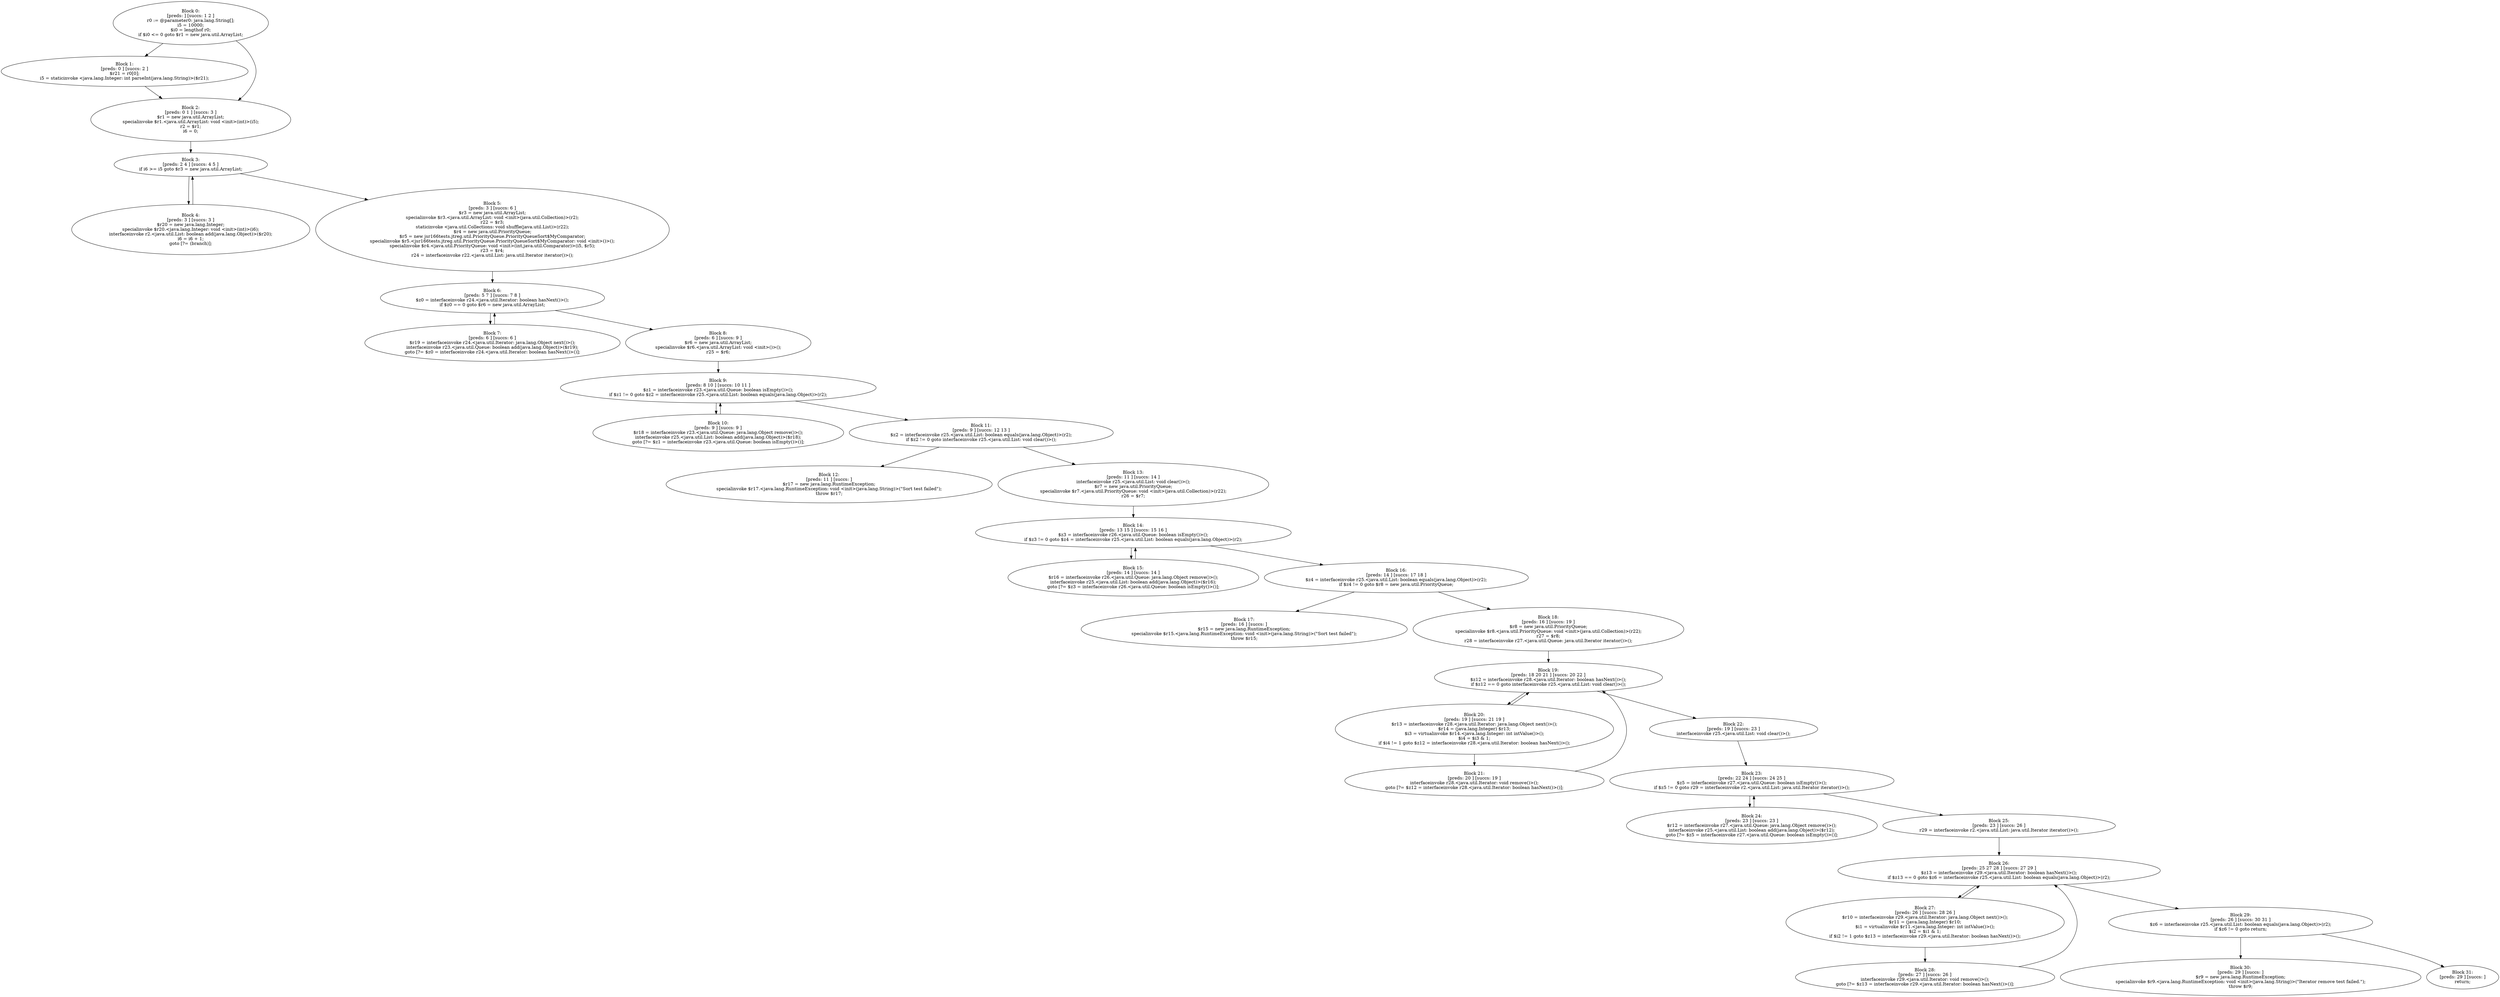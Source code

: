 digraph "unitGraph" {
    "Block 0:
[preds: ] [succs: 1 2 ]
r0 := @parameter0: java.lang.String[];
i5 = 10000;
$i0 = lengthof r0;
if $i0 <= 0 goto $r1 = new java.util.ArrayList;
"
    "Block 1:
[preds: 0 ] [succs: 2 ]
$r21 = r0[0];
i5 = staticinvoke <java.lang.Integer: int parseInt(java.lang.String)>($r21);
"
    "Block 2:
[preds: 0 1 ] [succs: 3 ]
$r1 = new java.util.ArrayList;
specialinvoke $r1.<java.util.ArrayList: void <init>(int)>(i5);
r2 = $r1;
i6 = 0;
"
    "Block 3:
[preds: 2 4 ] [succs: 4 5 ]
if i6 >= i5 goto $r3 = new java.util.ArrayList;
"
    "Block 4:
[preds: 3 ] [succs: 3 ]
$r20 = new java.lang.Integer;
specialinvoke $r20.<java.lang.Integer: void <init>(int)>(i6);
interfaceinvoke r2.<java.util.List: boolean add(java.lang.Object)>($r20);
i6 = i6 + 1;
goto [?= (branch)];
"
    "Block 5:
[preds: 3 ] [succs: 6 ]
$r3 = new java.util.ArrayList;
specialinvoke $r3.<java.util.ArrayList: void <init>(java.util.Collection)>(r2);
r22 = $r3;
staticinvoke <java.util.Collections: void shuffle(java.util.List)>(r22);
$r4 = new java.util.PriorityQueue;
$r5 = new jsr166tests.jtreg.util.PriorityQueue.PriorityQueueSort$MyComparator;
specialinvoke $r5.<jsr166tests.jtreg.util.PriorityQueue.PriorityQueueSort$MyComparator: void <init>()>();
specialinvoke $r4.<java.util.PriorityQueue: void <init>(int,java.util.Comparator)>(i5, $r5);
r23 = $r4;
r24 = interfaceinvoke r22.<java.util.List: java.util.Iterator iterator()>();
"
    "Block 6:
[preds: 5 7 ] [succs: 7 8 ]
$z0 = interfaceinvoke r24.<java.util.Iterator: boolean hasNext()>();
if $z0 == 0 goto $r6 = new java.util.ArrayList;
"
    "Block 7:
[preds: 6 ] [succs: 6 ]
$r19 = interfaceinvoke r24.<java.util.Iterator: java.lang.Object next()>();
interfaceinvoke r23.<java.util.Queue: boolean add(java.lang.Object)>($r19);
goto [?= $z0 = interfaceinvoke r24.<java.util.Iterator: boolean hasNext()>()];
"
    "Block 8:
[preds: 6 ] [succs: 9 ]
$r6 = new java.util.ArrayList;
specialinvoke $r6.<java.util.ArrayList: void <init>()>();
r25 = $r6;
"
    "Block 9:
[preds: 8 10 ] [succs: 10 11 ]
$z1 = interfaceinvoke r23.<java.util.Queue: boolean isEmpty()>();
if $z1 != 0 goto $z2 = interfaceinvoke r25.<java.util.List: boolean equals(java.lang.Object)>(r2);
"
    "Block 10:
[preds: 9 ] [succs: 9 ]
$r18 = interfaceinvoke r23.<java.util.Queue: java.lang.Object remove()>();
interfaceinvoke r25.<java.util.List: boolean add(java.lang.Object)>($r18);
goto [?= $z1 = interfaceinvoke r23.<java.util.Queue: boolean isEmpty()>()];
"
    "Block 11:
[preds: 9 ] [succs: 12 13 ]
$z2 = interfaceinvoke r25.<java.util.List: boolean equals(java.lang.Object)>(r2);
if $z2 != 0 goto interfaceinvoke r25.<java.util.List: void clear()>();
"
    "Block 12:
[preds: 11 ] [succs: ]
$r17 = new java.lang.RuntimeException;
specialinvoke $r17.<java.lang.RuntimeException: void <init>(java.lang.String)>(\"Sort test failed\");
throw $r17;
"
    "Block 13:
[preds: 11 ] [succs: 14 ]
interfaceinvoke r25.<java.util.List: void clear()>();
$r7 = new java.util.PriorityQueue;
specialinvoke $r7.<java.util.PriorityQueue: void <init>(java.util.Collection)>(r22);
r26 = $r7;
"
    "Block 14:
[preds: 13 15 ] [succs: 15 16 ]
$z3 = interfaceinvoke r26.<java.util.Queue: boolean isEmpty()>();
if $z3 != 0 goto $z4 = interfaceinvoke r25.<java.util.List: boolean equals(java.lang.Object)>(r2);
"
    "Block 15:
[preds: 14 ] [succs: 14 ]
$r16 = interfaceinvoke r26.<java.util.Queue: java.lang.Object remove()>();
interfaceinvoke r25.<java.util.List: boolean add(java.lang.Object)>($r16);
goto [?= $z3 = interfaceinvoke r26.<java.util.Queue: boolean isEmpty()>()];
"
    "Block 16:
[preds: 14 ] [succs: 17 18 ]
$z4 = interfaceinvoke r25.<java.util.List: boolean equals(java.lang.Object)>(r2);
if $z4 != 0 goto $r8 = new java.util.PriorityQueue;
"
    "Block 17:
[preds: 16 ] [succs: ]
$r15 = new java.lang.RuntimeException;
specialinvoke $r15.<java.lang.RuntimeException: void <init>(java.lang.String)>(\"Sort test failed\");
throw $r15;
"
    "Block 18:
[preds: 16 ] [succs: 19 ]
$r8 = new java.util.PriorityQueue;
specialinvoke $r8.<java.util.PriorityQueue: void <init>(java.util.Collection)>(r22);
r27 = $r8;
r28 = interfaceinvoke r27.<java.util.Queue: java.util.Iterator iterator()>();
"
    "Block 19:
[preds: 18 20 21 ] [succs: 20 22 ]
$z12 = interfaceinvoke r28.<java.util.Iterator: boolean hasNext()>();
if $z12 == 0 goto interfaceinvoke r25.<java.util.List: void clear()>();
"
    "Block 20:
[preds: 19 ] [succs: 21 19 ]
$r13 = interfaceinvoke r28.<java.util.Iterator: java.lang.Object next()>();
$r14 = (java.lang.Integer) $r13;
$i3 = virtualinvoke $r14.<java.lang.Integer: int intValue()>();
$i4 = $i3 & 1;
if $i4 != 1 goto $z12 = interfaceinvoke r28.<java.util.Iterator: boolean hasNext()>();
"
    "Block 21:
[preds: 20 ] [succs: 19 ]
interfaceinvoke r28.<java.util.Iterator: void remove()>();
goto [?= $z12 = interfaceinvoke r28.<java.util.Iterator: boolean hasNext()>()];
"
    "Block 22:
[preds: 19 ] [succs: 23 ]
interfaceinvoke r25.<java.util.List: void clear()>();
"
    "Block 23:
[preds: 22 24 ] [succs: 24 25 ]
$z5 = interfaceinvoke r27.<java.util.Queue: boolean isEmpty()>();
if $z5 != 0 goto r29 = interfaceinvoke r2.<java.util.List: java.util.Iterator iterator()>();
"
    "Block 24:
[preds: 23 ] [succs: 23 ]
$r12 = interfaceinvoke r27.<java.util.Queue: java.lang.Object remove()>();
interfaceinvoke r25.<java.util.List: boolean add(java.lang.Object)>($r12);
goto [?= $z5 = interfaceinvoke r27.<java.util.Queue: boolean isEmpty()>()];
"
    "Block 25:
[preds: 23 ] [succs: 26 ]
r29 = interfaceinvoke r2.<java.util.List: java.util.Iterator iterator()>();
"
    "Block 26:
[preds: 25 27 28 ] [succs: 27 29 ]
$z13 = interfaceinvoke r29.<java.util.Iterator: boolean hasNext()>();
if $z13 == 0 goto $z6 = interfaceinvoke r25.<java.util.List: boolean equals(java.lang.Object)>(r2);
"
    "Block 27:
[preds: 26 ] [succs: 28 26 ]
$r10 = interfaceinvoke r29.<java.util.Iterator: java.lang.Object next()>();
$r11 = (java.lang.Integer) $r10;
$i1 = virtualinvoke $r11.<java.lang.Integer: int intValue()>();
$i2 = $i1 & 1;
if $i2 != 1 goto $z13 = interfaceinvoke r29.<java.util.Iterator: boolean hasNext()>();
"
    "Block 28:
[preds: 27 ] [succs: 26 ]
interfaceinvoke r29.<java.util.Iterator: void remove()>();
goto [?= $z13 = interfaceinvoke r29.<java.util.Iterator: boolean hasNext()>()];
"
    "Block 29:
[preds: 26 ] [succs: 30 31 ]
$z6 = interfaceinvoke r25.<java.util.List: boolean equals(java.lang.Object)>(r2);
if $z6 != 0 goto return;
"
    "Block 30:
[preds: 29 ] [succs: ]
$r9 = new java.lang.RuntimeException;
specialinvoke $r9.<java.lang.RuntimeException: void <init>(java.lang.String)>(\"Iterator remove test failed.\");
throw $r9;
"
    "Block 31:
[preds: 29 ] [succs: ]
return;
"
    "Block 0:
[preds: ] [succs: 1 2 ]
r0 := @parameter0: java.lang.String[];
i5 = 10000;
$i0 = lengthof r0;
if $i0 <= 0 goto $r1 = new java.util.ArrayList;
"->"Block 1:
[preds: 0 ] [succs: 2 ]
$r21 = r0[0];
i5 = staticinvoke <java.lang.Integer: int parseInt(java.lang.String)>($r21);
";
    "Block 0:
[preds: ] [succs: 1 2 ]
r0 := @parameter0: java.lang.String[];
i5 = 10000;
$i0 = lengthof r0;
if $i0 <= 0 goto $r1 = new java.util.ArrayList;
"->"Block 2:
[preds: 0 1 ] [succs: 3 ]
$r1 = new java.util.ArrayList;
specialinvoke $r1.<java.util.ArrayList: void <init>(int)>(i5);
r2 = $r1;
i6 = 0;
";
    "Block 1:
[preds: 0 ] [succs: 2 ]
$r21 = r0[0];
i5 = staticinvoke <java.lang.Integer: int parseInt(java.lang.String)>($r21);
"->"Block 2:
[preds: 0 1 ] [succs: 3 ]
$r1 = new java.util.ArrayList;
specialinvoke $r1.<java.util.ArrayList: void <init>(int)>(i5);
r2 = $r1;
i6 = 0;
";
    "Block 2:
[preds: 0 1 ] [succs: 3 ]
$r1 = new java.util.ArrayList;
specialinvoke $r1.<java.util.ArrayList: void <init>(int)>(i5);
r2 = $r1;
i6 = 0;
"->"Block 3:
[preds: 2 4 ] [succs: 4 5 ]
if i6 >= i5 goto $r3 = new java.util.ArrayList;
";
    "Block 3:
[preds: 2 4 ] [succs: 4 5 ]
if i6 >= i5 goto $r3 = new java.util.ArrayList;
"->"Block 4:
[preds: 3 ] [succs: 3 ]
$r20 = new java.lang.Integer;
specialinvoke $r20.<java.lang.Integer: void <init>(int)>(i6);
interfaceinvoke r2.<java.util.List: boolean add(java.lang.Object)>($r20);
i6 = i6 + 1;
goto [?= (branch)];
";
    "Block 3:
[preds: 2 4 ] [succs: 4 5 ]
if i6 >= i5 goto $r3 = new java.util.ArrayList;
"->"Block 5:
[preds: 3 ] [succs: 6 ]
$r3 = new java.util.ArrayList;
specialinvoke $r3.<java.util.ArrayList: void <init>(java.util.Collection)>(r2);
r22 = $r3;
staticinvoke <java.util.Collections: void shuffle(java.util.List)>(r22);
$r4 = new java.util.PriorityQueue;
$r5 = new jsr166tests.jtreg.util.PriorityQueue.PriorityQueueSort$MyComparator;
specialinvoke $r5.<jsr166tests.jtreg.util.PriorityQueue.PriorityQueueSort$MyComparator: void <init>()>();
specialinvoke $r4.<java.util.PriorityQueue: void <init>(int,java.util.Comparator)>(i5, $r5);
r23 = $r4;
r24 = interfaceinvoke r22.<java.util.List: java.util.Iterator iterator()>();
";
    "Block 4:
[preds: 3 ] [succs: 3 ]
$r20 = new java.lang.Integer;
specialinvoke $r20.<java.lang.Integer: void <init>(int)>(i6);
interfaceinvoke r2.<java.util.List: boolean add(java.lang.Object)>($r20);
i6 = i6 + 1;
goto [?= (branch)];
"->"Block 3:
[preds: 2 4 ] [succs: 4 5 ]
if i6 >= i5 goto $r3 = new java.util.ArrayList;
";
    "Block 5:
[preds: 3 ] [succs: 6 ]
$r3 = new java.util.ArrayList;
specialinvoke $r3.<java.util.ArrayList: void <init>(java.util.Collection)>(r2);
r22 = $r3;
staticinvoke <java.util.Collections: void shuffle(java.util.List)>(r22);
$r4 = new java.util.PriorityQueue;
$r5 = new jsr166tests.jtreg.util.PriorityQueue.PriorityQueueSort$MyComparator;
specialinvoke $r5.<jsr166tests.jtreg.util.PriorityQueue.PriorityQueueSort$MyComparator: void <init>()>();
specialinvoke $r4.<java.util.PriorityQueue: void <init>(int,java.util.Comparator)>(i5, $r5);
r23 = $r4;
r24 = interfaceinvoke r22.<java.util.List: java.util.Iterator iterator()>();
"->"Block 6:
[preds: 5 7 ] [succs: 7 8 ]
$z0 = interfaceinvoke r24.<java.util.Iterator: boolean hasNext()>();
if $z0 == 0 goto $r6 = new java.util.ArrayList;
";
    "Block 6:
[preds: 5 7 ] [succs: 7 8 ]
$z0 = interfaceinvoke r24.<java.util.Iterator: boolean hasNext()>();
if $z0 == 0 goto $r6 = new java.util.ArrayList;
"->"Block 7:
[preds: 6 ] [succs: 6 ]
$r19 = interfaceinvoke r24.<java.util.Iterator: java.lang.Object next()>();
interfaceinvoke r23.<java.util.Queue: boolean add(java.lang.Object)>($r19);
goto [?= $z0 = interfaceinvoke r24.<java.util.Iterator: boolean hasNext()>()];
";
    "Block 6:
[preds: 5 7 ] [succs: 7 8 ]
$z0 = interfaceinvoke r24.<java.util.Iterator: boolean hasNext()>();
if $z0 == 0 goto $r6 = new java.util.ArrayList;
"->"Block 8:
[preds: 6 ] [succs: 9 ]
$r6 = new java.util.ArrayList;
specialinvoke $r6.<java.util.ArrayList: void <init>()>();
r25 = $r6;
";
    "Block 7:
[preds: 6 ] [succs: 6 ]
$r19 = interfaceinvoke r24.<java.util.Iterator: java.lang.Object next()>();
interfaceinvoke r23.<java.util.Queue: boolean add(java.lang.Object)>($r19);
goto [?= $z0 = interfaceinvoke r24.<java.util.Iterator: boolean hasNext()>()];
"->"Block 6:
[preds: 5 7 ] [succs: 7 8 ]
$z0 = interfaceinvoke r24.<java.util.Iterator: boolean hasNext()>();
if $z0 == 0 goto $r6 = new java.util.ArrayList;
";
    "Block 8:
[preds: 6 ] [succs: 9 ]
$r6 = new java.util.ArrayList;
specialinvoke $r6.<java.util.ArrayList: void <init>()>();
r25 = $r6;
"->"Block 9:
[preds: 8 10 ] [succs: 10 11 ]
$z1 = interfaceinvoke r23.<java.util.Queue: boolean isEmpty()>();
if $z1 != 0 goto $z2 = interfaceinvoke r25.<java.util.List: boolean equals(java.lang.Object)>(r2);
";
    "Block 9:
[preds: 8 10 ] [succs: 10 11 ]
$z1 = interfaceinvoke r23.<java.util.Queue: boolean isEmpty()>();
if $z1 != 0 goto $z2 = interfaceinvoke r25.<java.util.List: boolean equals(java.lang.Object)>(r2);
"->"Block 10:
[preds: 9 ] [succs: 9 ]
$r18 = interfaceinvoke r23.<java.util.Queue: java.lang.Object remove()>();
interfaceinvoke r25.<java.util.List: boolean add(java.lang.Object)>($r18);
goto [?= $z1 = interfaceinvoke r23.<java.util.Queue: boolean isEmpty()>()];
";
    "Block 9:
[preds: 8 10 ] [succs: 10 11 ]
$z1 = interfaceinvoke r23.<java.util.Queue: boolean isEmpty()>();
if $z1 != 0 goto $z2 = interfaceinvoke r25.<java.util.List: boolean equals(java.lang.Object)>(r2);
"->"Block 11:
[preds: 9 ] [succs: 12 13 ]
$z2 = interfaceinvoke r25.<java.util.List: boolean equals(java.lang.Object)>(r2);
if $z2 != 0 goto interfaceinvoke r25.<java.util.List: void clear()>();
";
    "Block 10:
[preds: 9 ] [succs: 9 ]
$r18 = interfaceinvoke r23.<java.util.Queue: java.lang.Object remove()>();
interfaceinvoke r25.<java.util.List: boolean add(java.lang.Object)>($r18);
goto [?= $z1 = interfaceinvoke r23.<java.util.Queue: boolean isEmpty()>()];
"->"Block 9:
[preds: 8 10 ] [succs: 10 11 ]
$z1 = interfaceinvoke r23.<java.util.Queue: boolean isEmpty()>();
if $z1 != 0 goto $z2 = interfaceinvoke r25.<java.util.List: boolean equals(java.lang.Object)>(r2);
";
    "Block 11:
[preds: 9 ] [succs: 12 13 ]
$z2 = interfaceinvoke r25.<java.util.List: boolean equals(java.lang.Object)>(r2);
if $z2 != 0 goto interfaceinvoke r25.<java.util.List: void clear()>();
"->"Block 12:
[preds: 11 ] [succs: ]
$r17 = new java.lang.RuntimeException;
specialinvoke $r17.<java.lang.RuntimeException: void <init>(java.lang.String)>(\"Sort test failed\");
throw $r17;
";
    "Block 11:
[preds: 9 ] [succs: 12 13 ]
$z2 = interfaceinvoke r25.<java.util.List: boolean equals(java.lang.Object)>(r2);
if $z2 != 0 goto interfaceinvoke r25.<java.util.List: void clear()>();
"->"Block 13:
[preds: 11 ] [succs: 14 ]
interfaceinvoke r25.<java.util.List: void clear()>();
$r7 = new java.util.PriorityQueue;
specialinvoke $r7.<java.util.PriorityQueue: void <init>(java.util.Collection)>(r22);
r26 = $r7;
";
    "Block 13:
[preds: 11 ] [succs: 14 ]
interfaceinvoke r25.<java.util.List: void clear()>();
$r7 = new java.util.PriorityQueue;
specialinvoke $r7.<java.util.PriorityQueue: void <init>(java.util.Collection)>(r22);
r26 = $r7;
"->"Block 14:
[preds: 13 15 ] [succs: 15 16 ]
$z3 = interfaceinvoke r26.<java.util.Queue: boolean isEmpty()>();
if $z3 != 0 goto $z4 = interfaceinvoke r25.<java.util.List: boolean equals(java.lang.Object)>(r2);
";
    "Block 14:
[preds: 13 15 ] [succs: 15 16 ]
$z3 = interfaceinvoke r26.<java.util.Queue: boolean isEmpty()>();
if $z3 != 0 goto $z4 = interfaceinvoke r25.<java.util.List: boolean equals(java.lang.Object)>(r2);
"->"Block 15:
[preds: 14 ] [succs: 14 ]
$r16 = interfaceinvoke r26.<java.util.Queue: java.lang.Object remove()>();
interfaceinvoke r25.<java.util.List: boolean add(java.lang.Object)>($r16);
goto [?= $z3 = interfaceinvoke r26.<java.util.Queue: boolean isEmpty()>()];
";
    "Block 14:
[preds: 13 15 ] [succs: 15 16 ]
$z3 = interfaceinvoke r26.<java.util.Queue: boolean isEmpty()>();
if $z3 != 0 goto $z4 = interfaceinvoke r25.<java.util.List: boolean equals(java.lang.Object)>(r2);
"->"Block 16:
[preds: 14 ] [succs: 17 18 ]
$z4 = interfaceinvoke r25.<java.util.List: boolean equals(java.lang.Object)>(r2);
if $z4 != 0 goto $r8 = new java.util.PriorityQueue;
";
    "Block 15:
[preds: 14 ] [succs: 14 ]
$r16 = interfaceinvoke r26.<java.util.Queue: java.lang.Object remove()>();
interfaceinvoke r25.<java.util.List: boolean add(java.lang.Object)>($r16);
goto [?= $z3 = interfaceinvoke r26.<java.util.Queue: boolean isEmpty()>()];
"->"Block 14:
[preds: 13 15 ] [succs: 15 16 ]
$z3 = interfaceinvoke r26.<java.util.Queue: boolean isEmpty()>();
if $z3 != 0 goto $z4 = interfaceinvoke r25.<java.util.List: boolean equals(java.lang.Object)>(r2);
";
    "Block 16:
[preds: 14 ] [succs: 17 18 ]
$z4 = interfaceinvoke r25.<java.util.List: boolean equals(java.lang.Object)>(r2);
if $z4 != 0 goto $r8 = new java.util.PriorityQueue;
"->"Block 17:
[preds: 16 ] [succs: ]
$r15 = new java.lang.RuntimeException;
specialinvoke $r15.<java.lang.RuntimeException: void <init>(java.lang.String)>(\"Sort test failed\");
throw $r15;
";
    "Block 16:
[preds: 14 ] [succs: 17 18 ]
$z4 = interfaceinvoke r25.<java.util.List: boolean equals(java.lang.Object)>(r2);
if $z4 != 0 goto $r8 = new java.util.PriorityQueue;
"->"Block 18:
[preds: 16 ] [succs: 19 ]
$r8 = new java.util.PriorityQueue;
specialinvoke $r8.<java.util.PriorityQueue: void <init>(java.util.Collection)>(r22);
r27 = $r8;
r28 = interfaceinvoke r27.<java.util.Queue: java.util.Iterator iterator()>();
";
    "Block 18:
[preds: 16 ] [succs: 19 ]
$r8 = new java.util.PriorityQueue;
specialinvoke $r8.<java.util.PriorityQueue: void <init>(java.util.Collection)>(r22);
r27 = $r8;
r28 = interfaceinvoke r27.<java.util.Queue: java.util.Iterator iterator()>();
"->"Block 19:
[preds: 18 20 21 ] [succs: 20 22 ]
$z12 = interfaceinvoke r28.<java.util.Iterator: boolean hasNext()>();
if $z12 == 0 goto interfaceinvoke r25.<java.util.List: void clear()>();
";
    "Block 19:
[preds: 18 20 21 ] [succs: 20 22 ]
$z12 = interfaceinvoke r28.<java.util.Iterator: boolean hasNext()>();
if $z12 == 0 goto interfaceinvoke r25.<java.util.List: void clear()>();
"->"Block 20:
[preds: 19 ] [succs: 21 19 ]
$r13 = interfaceinvoke r28.<java.util.Iterator: java.lang.Object next()>();
$r14 = (java.lang.Integer) $r13;
$i3 = virtualinvoke $r14.<java.lang.Integer: int intValue()>();
$i4 = $i3 & 1;
if $i4 != 1 goto $z12 = interfaceinvoke r28.<java.util.Iterator: boolean hasNext()>();
";
    "Block 19:
[preds: 18 20 21 ] [succs: 20 22 ]
$z12 = interfaceinvoke r28.<java.util.Iterator: boolean hasNext()>();
if $z12 == 0 goto interfaceinvoke r25.<java.util.List: void clear()>();
"->"Block 22:
[preds: 19 ] [succs: 23 ]
interfaceinvoke r25.<java.util.List: void clear()>();
";
    "Block 20:
[preds: 19 ] [succs: 21 19 ]
$r13 = interfaceinvoke r28.<java.util.Iterator: java.lang.Object next()>();
$r14 = (java.lang.Integer) $r13;
$i3 = virtualinvoke $r14.<java.lang.Integer: int intValue()>();
$i4 = $i3 & 1;
if $i4 != 1 goto $z12 = interfaceinvoke r28.<java.util.Iterator: boolean hasNext()>();
"->"Block 21:
[preds: 20 ] [succs: 19 ]
interfaceinvoke r28.<java.util.Iterator: void remove()>();
goto [?= $z12 = interfaceinvoke r28.<java.util.Iterator: boolean hasNext()>()];
";
    "Block 20:
[preds: 19 ] [succs: 21 19 ]
$r13 = interfaceinvoke r28.<java.util.Iterator: java.lang.Object next()>();
$r14 = (java.lang.Integer) $r13;
$i3 = virtualinvoke $r14.<java.lang.Integer: int intValue()>();
$i4 = $i3 & 1;
if $i4 != 1 goto $z12 = interfaceinvoke r28.<java.util.Iterator: boolean hasNext()>();
"->"Block 19:
[preds: 18 20 21 ] [succs: 20 22 ]
$z12 = interfaceinvoke r28.<java.util.Iterator: boolean hasNext()>();
if $z12 == 0 goto interfaceinvoke r25.<java.util.List: void clear()>();
";
    "Block 21:
[preds: 20 ] [succs: 19 ]
interfaceinvoke r28.<java.util.Iterator: void remove()>();
goto [?= $z12 = interfaceinvoke r28.<java.util.Iterator: boolean hasNext()>()];
"->"Block 19:
[preds: 18 20 21 ] [succs: 20 22 ]
$z12 = interfaceinvoke r28.<java.util.Iterator: boolean hasNext()>();
if $z12 == 0 goto interfaceinvoke r25.<java.util.List: void clear()>();
";
    "Block 22:
[preds: 19 ] [succs: 23 ]
interfaceinvoke r25.<java.util.List: void clear()>();
"->"Block 23:
[preds: 22 24 ] [succs: 24 25 ]
$z5 = interfaceinvoke r27.<java.util.Queue: boolean isEmpty()>();
if $z5 != 0 goto r29 = interfaceinvoke r2.<java.util.List: java.util.Iterator iterator()>();
";
    "Block 23:
[preds: 22 24 ] [succs: 24 25 ]
$z5 = interfaceinvoke r27.<java.util.Queue: boolean isEmpty()>();
if $z5 != 0 goto r29 = interfaceinvoke r2.<java.util.List: java.util.Iterator iterator()>();
"->"Block 24:
[preds: 23 ] [succs: 23 ]
$r12 = interfaceinvoke r27.<java.util.Queue: java.lang.Object remove()>();
interfaceinvoke r25.<java.util.List: boolean add(java.lang.Object)>($r12);
goto [?= $z5 = interfaceinvoke r27.<java.util.Queue: boolean isEmpty()>()];
";
    "Block 23:
[preds: 22 24 ] [succs: 24 25 ]
$z5 = interfaceinvoke r27.<java.util.Queue: boolean isEmpty()>();
if $z5 != 0 goto r29 = interfaceinvoke r2.<java.util.List: java.util.Iterator iterator()>();
"->"Block 25:
[preds: 23 ] [succs: 26 ]
r29 = interfaceinvoke r2.<java.util.List: java.util.Iterator iterator()>();
";
    "Block 24:
[preds: 23 ] [succs: 23 ]
$r12 = interfaceinvoke r27.<java.util.Queue: java.lang.Object remove()>();
interfaceinvoke r25.<java.util.List: boolean add(java.lang.Object)>($r12);
goto [?= $z5 = interfaceinvoke r27.<java.util.Queue: boolean isEmpty()>()];
"->"Block 23:
[preds: 22 24 ] [succs: 24 25 ]
$z5 = interfaceinvoke r27.<java.util.Queue: boolean isEmpty()>();
if $z5 != 0 goto r29 = interfaceinvoke r2.<java.util.List: java.util.Iterator iterator()>();
";
    "Block 25:
[preds: 23 ] [succs: 26 ]
r29 = interfaceinvoke r2.<java.util.List: java.util.Iterator iterator()>();
"->"Block 26:
[preds: 25 27 28 ] [succs: 27 29 ]
$z13 = interfaceinvoke r29.<java.util.Iterator: boolean hasNext()>();
if $z13 == 0 goto $z6 = interfaceinvoke r25.<java.util.List: boolean equals(java.lang.Object)>(r2);
";
    "Block 26:
[preds: 25 27 28 ] [succs: 27 29 ]
$z13 = interfaceinvoke r29.<java.util.Iterator: boolean hasNext()>();
if $z13 == 0 goto $z6 = interfaceinvoke r25.<java.util.List: boolean equals(java.lang.Object)>(r2);
"->"Block 27:
[preds: 26 ] [succs: 28 26 ]
$r10 = interfaceinvoke r29.<java.util.Iterator: java.lang.Object next()>();
$r11 = (java.lang.Integer) $r10;
$i1 = virtualinvoke $r11.<java.lang.Integer: int intValue()>();
$i2 = $i1 & 1;
if $i2 != 1 goto $z13 = interfaceinvoke r29.<java.util.Iterator: boolean hasNext()>();
";
    "Block 26:
[preds: 25 27 28 ] [succs: 27 29 ]
$z13 = interfaceinvoke r29.<java.util.Iterator: boolean hasNext()>();
if $z13 == 0 goto $z6 = interfaceinvoke r25.<java.util.List: boolean equals(java.lang.Object)>(r2);
"->"Block 29:
[preds: 26 ] [succs: 30 31 ]
$z6 = interfaceinvoke r25.<java.util.List: boolean equals(java.lang.Object)>(r2);
if $z6 != 0 goto return;
";
    "Block 27:
[preds: 26 ] [succs: 28 26 ]
$r10 = interfaceinvoke r29.<java.util.Iterator: java.lang.Object next()>();
$r11 = (java.lang.Integer) $r10;
$i1 = virtualinvoke $r11.<java.lang.Integer: int intValue()>();
$i2 = $i1 & 1;
if $i2 != 1 goto $z13 = interfaceinvoke r29.<java.util.Iterator: boolean hasNext()>();
"->"Block 28:
[preds: 27 ] [succs: 26 ]
interfaceinvoke r29.<java.util.Iterator: void remove()>();
goto [?= $z13 = interfaceinvoke r29.<java.util.Iterator: boolean hasNext()>()];
";
    "Block 27:
[preds: 26 ] [succs: 28 26 ]
$r10 = interfaceinvoke r29.<java.util.Iterator: java.lang.Object next()>();
$r11 = (java.lang.Integer) $r10;
$i1 = virtualinvoke $r11.<java.lang.Integer: int intValue()>();
$i2 = $i1 & 1;
if $i2 != 1 goto $z13 = interfaceinvoke r29.<java.util.Iterator: boolean hasNext()>();
"->"Block 26:
[preds: 25 27 28 ] [succs: 27 29 ]
$z13 = interfaceinvoke r29.<java.util.Iterator: boolean hasNext()>();
if $z13 == 0 goto $z6 = interfaceinvoke r25.<java.util.List: boolean equals(java.lang.Object)>(r2);
";
    "Block 28:
[preds: 27 ] [succs: 26 ]
interfaceinvoke r29.<java.util.Iterator: void remove()>();
goto [?= $z13 = interfaceinvoke r29.<java.util.Iterator: boolean hasNext()>()];
"->"Block 26:
[preds: 25 27 28 ] [succs: 27 29 ]
$z13 = interfaceinvoke r29.<java.util.Iterator: boolean hasNext()>();
if $z13 == 0 goto $z6 = interfaceinvoke r25.<java.util.List: boolean equals(java.lang.Object)>(r2);
";
    "Block 29:
[preds: 26 ] [succs: 30 31 ]
$z6 = interfaceinvoke r25.<java.util.List: boolean equals(java.lang.Object)>(r2);
if $z6 != 0 goto return;
"->"Block 30:
[preds: 29 ] [succs: ]
$r9 = new java.lang.RuntimeException;
specialinvoke $r9.<java.lang.RuntimeException: void <init>(java.lang.String)>(\"Iterator remove test failed.\");
throw $r9;
";
    "Block 29:
[preds: 26 ] [succs: 30 31 ]
$z6 = interfaceinvoke r25.<java.util.List: boolean equals(java.lang.Object)>(r2);
if $z6 != 0 goto return;
"->"Block 31:
[preds: 29 ] [succs: ]
return;
";
}
